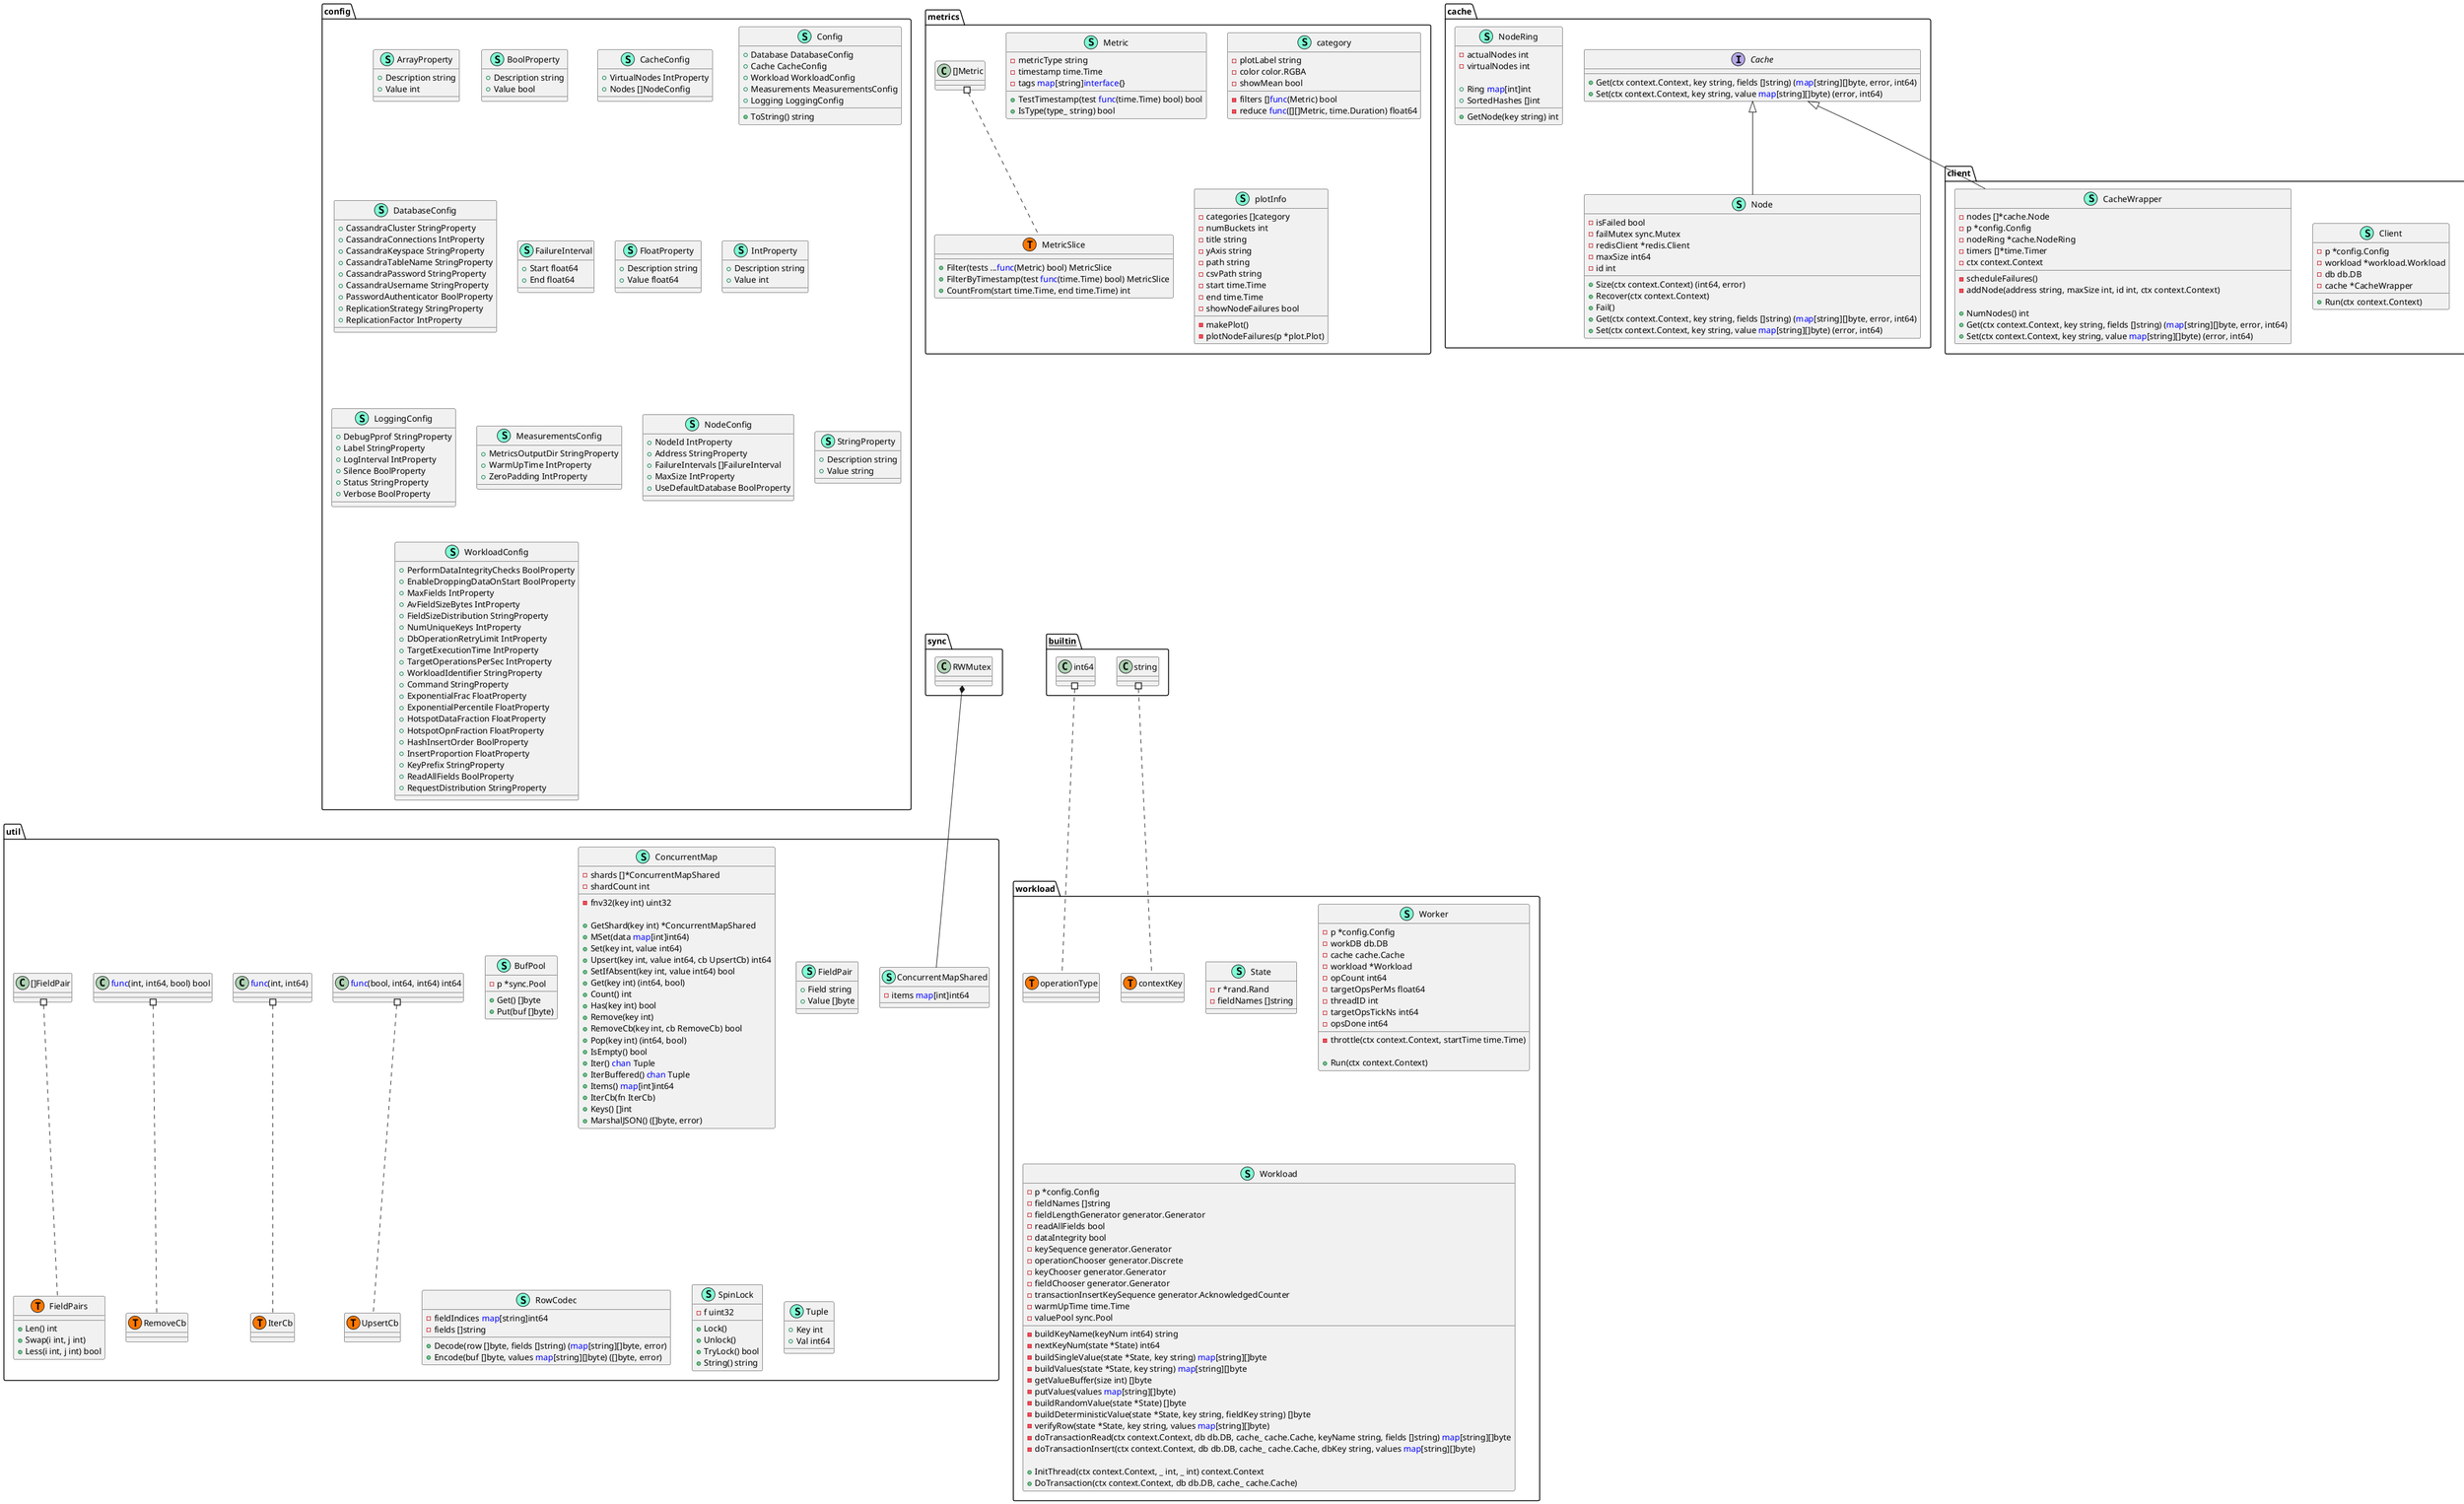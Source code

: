 @startuml
namespace cache {
    interface Cache  {
        + Get(ctx context.Context, key string, fields []string) (<font color=blue>map</font>[string][]byte, error, int64)
        + Set(ctx context.Context, key string, value <font color=blue>map</font>[string][]byte) (error, int64)

    }
    class Node << (S,Aquamarine) >> {
        - isFailed bool
        - failMutex sync.Mutex
        - redisClient *redis.Client
        - maxSize int64
        - id int

        + Size(ctx context.Context) (int64, error)
        + Recover(ctx context.Context) 
        + Fail() 
        + Get(ctx context.Context, key string, fields []string) (<font color=blue>map</font>[string][]byte, error, int64)
        + Set(ctx context.Context, key string, value <font color=blue>map</font>[string][]byte) (error, int64)

    }
    class NodeRing << (S,Aquamarine) >> {
        - actualNodes int
        - virtualNodes int

        + Ring <font color=blue>map</font>[int]int
        + SortedHashes []int

        + GetNode(key string) int

    }
}

"cache.Cache" <|-- "cache.Node"

namespace client {
    class CacheWrapper << (S,Aquamarine) >> {
        - nodes []*cache.Node
        - p *config.Config
        - nodeRing *cache.NodeRing
        - timers []*time.Timer
        - ctx context.Context

        - scheduleFailures() 
        - addNode(address string, maxSize int, id int, ctx context.Context) 

        + NumNodes() int
        + Get(ctx context.Context, key string, fields []string) (<font color=blue>map</font>[string][]byte, error, int64)
        + Set(ctx context.Context, key string, value <font color=blue>map</font>[string][]byte) (error, int64)

    }
    class Client << (S,Aquamarine) >> {
        - p *config.Config
        - workload *workload.Workload
        - db db.DB
        - cache *CacheWrapper

        + Run(ctx context.Context) 

    }
    class DbWrapper << (S,Aquamarine) >> {
        + DB db.DB
        + P *config.Config

        + Close() error
        + InitThread(ctx context.Context, threadID int, threadCount int) context.Context
        + CleanupThread(ctx context.Context) 
        + Read(ctx context.Context, table string, key string, fields []string) (<font color=blue>map</font>[string][]byte, error)
        + Insert(ctx context.Context, table string, key string, values <font color=blue>map</font>[string][]byte) error
        + Delete(ctx context.Context, table string, key string) error
        + Analyze(ctx context.Context, table string) error

    }
}

"cache.Cache" <|-- "client.CacheWrapper"
"db.AnalyzeDB" <|-- "client.DbWrapper"
"db.DB" <|-- "client.DbWrapper"

namespace config {
    class ArrayProperty << (S,Aquamarine) >> {
        + Description string
        + Value int

    }
    class BoolProperty << (S,Aquamarine) >> {
        + Description string
        + Value bool

    }
    class CacheConfig << (S,Aquamarine) >> {
        + VirtualNodes IntProperty
        + Nodes []NodeConfig

    }
    class Config << (S,Aquamarine) >> {
        + Database DatabaseConfig
        + Cache CacheConfig
        + Workload WorkloadConfig
        + Measurements MeasurementsConfig
        + Logging LoggingConfig

        + ToString() string

    }
    class DatabaseConfig << (S,Aquamarine) >> {
        + CassandraCluster StringProperty
        + CassandraConnections IntProperty
        + CassandraKeyspace StringProperty
        + CassandraTableName StringProperty
        + CassandraPassword StringProperty
        + CassandraUsername StringProperty
        + PasswordAuthenticator BoolProperty
        + ReplicationStrategy StringProperty
        + ReplicationFactor IntProperty

    }
    class FailureInterval << (S,Aquamarine) >> {
        + Start float64
        + End float64

    }
    class FloatProperty << (S,Aquamarine) >> {
        + Description string
        + Value float64

    }
    class IntProperty << (S,Aquamarine) >> {
        + Description string
        + Value int

    }
    class LoggingConfig << (S,Aquamarine) >> {
        + DebugPprof StringProperty
        + Label StringProperty
        + LogInterval IntProperty
        + Silence BoolProperty
        + Status StringProperty
        + Verbose BoolProperty

    }
    class MeasurementsConfig << (S,Aquamarine) >> {
        + MetricsOutputDir StringProperty
        + WarmUpTime IntProperty
        + ZeroPadding IntProperty

    }
    class NodeConfig << (S,Aquamarine) >> {
        + NodeId IntProperty
        + Address StringProperty
        + FailureIntervals []FailureInterval
        + MaxSize IntProperty
        + UseDefaultDatabase BoolProperty

    }
    class StringProperty << (S,Aquamarine) >> {
        + Description string
        + Value string

    }
    class WorkloadConfig << (S,Aquamarine) >> {
        + PerformDataIntegrityChecks BoolProperty
        + EnableDroppingDataOnStart BoolProperty
        + MaxFields IntProperty
        + AvFieldSizeBytes IntProperty
        + FieldSizeDistribution StringProperty
        + NumUniqueKeys IntProperty
        + DbOperationRetryLimit IntProperty
        + TargetExecutionTime IntProperty
        + TargetOperationsPerSec IntProperty
        + WorkloadIdentifier StringProperty
        + Command StringProperty
        + ExponentialFrac FloatProperty
        + ExponentialPercentile FloatProperty
        + HotspotDataFraction FloatProperty
        + HotspotOpnFraction FloatProperty
        + HashInsertOrder BoolProperty
        + InsertProportion FloatProperty
        + KeyPrefix StringProperty
        + ReadAllFields BoolProperty
        + RequestDistribution StringProperty

    }
}


namespace db {
    interface AnalyzeDB  {
        + Analyze(ctx context.Context, table string) error

    }
    class CassandraDB << (S,Aquamarine) >> {
        - p *config.Config
        - session *gocql.Session
        - verbose bool
        - bufPool *util.BufPool
        - fieldNames []string

        - createKeyspaceIfNotExists() error
        - createTableIfNotExists() error
        - resetTable() error
        - execQuery(ctx context.Context, query string, args ...<font color=blue>interface</font>{}) error

        + Close() error
        + InitThread(ctx context.Context, _ int, _ int) context.Context
        + CleanupThread(_ctx context.Context) 
        + Read(ctx context.Context, table string, key string, fields []string) (<font color=blue>map</font>[string][]byte, error)
        + Insert(ctx context.Context, table string, key string, values <font color=blue>map</font>[string][]byte) error
        + Delete(ctx context.Context, table string, key string) error

    }
    interface DB  {
        + Close() error
        + InitThread(ctx context.Context, threadID int, threadCount int) context.Context
        + CleanupThread(ctx context.Context) 
        + Read(ctx context.Context, table string, key string, fields []string) (<font color=blue>map</font>[string][]byte, error)
        + Insert(ctx context.Context, table string, key string, values <font color=blue>map</font>[string][]byte) error
        + Delete(ctx context.Context, table string, key string) error

    }
}

"db.DB" <|-- "db.CassandraDB"

namespace generator {
    class AcknowledgedCounter << (S,Aquamarine) >> {
        - c Counter
        - lock util.SpinLock
        - window []bool
        - limit int64

        + Next(r *rand.Rand) int64
        + Last() int64
        + Acknowledge(value int64) 

    }
    class Constant << (S,Aquamarine) >> {
        - value int64

        + Next(_ *rand.Rand) int64
        + Last() int64

    }
    class Counter << (S,Aquamarine) >> {
        - counter int64

        + Next(_ *rand.Rand) int64
        + Last() int64

    }
    class Discrete << (S,Aquamarine) >> {
        - values []discretePair

        + Next(r *rand.Rand) int64
        + Add(weight float64, value int64) 

    }
    class Exponential << (S,Aquamarine) >> {
        - gamma float64

        + Next(r *rand.Rand) int64

    }
    interface Generator  {
        + Next(r *rand.Rand) int64
        + Last() int64

    }
    class Histogram << (S,Aquamarine) >> {
        - blockSize int64
        - buckets []int64
        - area int64
        - weightedArea int64

        + Next(r *rand.Rand) int64

    }
    class Hotspot << (S,Aquamarine) >> {
        - lowerBound int64
        - upperBound int64
        - hotInterval int64
        - coldInterval int64
        - hotsetFraction float64
        - hotOpnFraction float64

        + Next(r *rand.Rand) int64

    }
    class Number << (S,Aquamarine) >> {
        + LastValue int64

        + SetLastValue(value int64) 
        + Last() int64

    }
    class ScrambledZipfian << (S,Aquamarine) >> {
        - gen *Zipfian
        - min int64
        - max int64
        - itemCount int64

        + Next(r *rand.Rand) int64

    }
    class Sequential << (S,Aquamarine) >> {
        - counter int64
        - interval int64
        - start int64

        + Next(_ *rand.Rand) int64
        + Last() int64

    }
    class SkewedLatest << (S,Aquamarine) >> {
        - basis Generator
        - zipfian *Zipfian

        + Next(r *rand.Rand) int64

    }
    class Uniform << (S,Aquamarine) >> {
        - lb int64
        - ub int64
        - interval int64

        + Next(r *rand.Rand) int64

    }
    class Zipfian << (S,Aquamarine) >> {
        - lock util.SpinLock
        - items int64
        - base int64
        - zipfianConstant float64
        - alpha float64
        - zetan float64
        - theta float64
        - eta float64
        - zeta2Theta float64
        - countForZeta int64
        - allowItemCountDecrease bool

        - zeta(st int64, n int64, thetaVal float64, initialSum float64) float64
        - next(r *rand.Rand, itemCount int64) int64

        + Next(r *rand.Rand) int64

    }
    class bucketInfo << (S,Aquamarine) >> {
        - location int64
        - value int64

    }
    class discretePair << (S,Aquamarine) >> {
        + Weight float64
        + Value int64

    }
}
"generator.Number" *-- "generator.Discrete"
"generator.Number" *-- "generator.Exponential"
"generator.Number" *-- "generator.Histogram"
"generator.Number" *-- "generator.Hotspot"
"generator.Number" *-- "generator.ScrambledZipfian"
"generator.Number" *-- "generator.SkewedLatest"
"generator.Number" *-- "generator.Uniform"
"generator.Number" *-- "generator.Zipfian"

"generator.Generator" <|-- "generator.AcknowledgedCounter"
"generator.Generator" <|-- "generator.Constant"
"generator.Generator" <|-- "generator.Counter"
"generator.Generator" <|-- "generator.Sequential"

namespace metrics {
    class Metric << (S,Aquamarine) >> {
        - metricType string
        - timestamp time.Time
        - tags <font color=blue>map</font>[string]<font color=blue>interface</font>{}

        + TestTimestamp(test <font color=blue>func</font>(time.Time) bool) bool
        + IsType(type_ string) bool

    }
    class MetricSlice << (S,Aquamarine) >> {
        + Filter(tests ...<font color=blue>func</font>(Metric) bool) MetricSlice
        + FilterByTimestamp(test <font color=blue>func</font>(time.Time) bool) MetricSlice
        + CountFrom(start time.Time, end time.Time) int

    }
    class category << (S,Aquamarine) >> {
        - filters []<font color=blue>func</font>(Metric) bool
        - reduce <font color=blue>func</font>([][]Metric, time.Duration) float64
        - plotLabel string
        - color color.RGBA
        - showMean bool

    }
    class metrics.MetricSlice << (T, #FF7700) >>  {
    }
    class plotInfo << (S,Aquamarine) >> {
        - categories []category
        - numBuckets int
        - title string
        - yAxis string
        - path string
        - csvPath string
        - start time.Time
        - end time.Time
        - showNodeFailures bool

        - makePlot() 
        - plotNodeFailures(p *plot.Plot) 

    }
}


namespace util {
    class BufPool << (S,Aquamarine) >> {
        - p *sync.Pool

        + Get() []byte
        + Put(buf []byte) 

    }
    class ConcurrentMap << (S,Aquamarine) >> {
        - shards []*ConcurrentMapShared
        - shardCount int

        - fnv32(key int) uint32

        + GetShard(key int) *ConcurrentMapShared
        + MSet(data <font color=blue>map</font>[int]int64) 
        + Set(key int, value int64) 
        + Upsert(key int, value int64, cb UpsertCb) int64
        + SetIfAbsent(key int, value int64) bool
        + Get(key int) (int64, bool)
        + Count() int
        + Has(key int) bool
        + Remove(key int) 
        + RemoveCb(key int, cb RemoveCb) bool
        + Pop(key int) (int64, bool)
        + IsEmpty() bool
        + Iter() <font color=blue>chan</font> Tuple
        + IterBuffered() <font color=blue>chan</font> Tuple
        + Items() <font color=blue>map</font>[int]int64
        + IterCb(fn IterCb) 
        + Keys() []int
        + MarshalJSON() ([]byte, error)

    }
    class ConcurrentMapShared << (S,Aquamarine) >> {
        - items <font color=blue>map</font>[int]int64

    }
    class FieldPair << (S,Aquamarine) >> {
        + Field string
        + Value []byte

    }
    class FieldPairs << (S,Aquamarine) >> {
        + Len() int
        + Swap(i int, j int) 
        + Less(i int, j int) bool

    }
    class RowCodec << (S,Aquamarine) >> {
        - fieldIndices <font color=blue>map</font>[string]int64
        - fields []string

        + Decode(row []byte, fields []string) (<font color=blue>map</font>[string][]byte, error)
        + Encode(buf []byte, values <font color=blue>map</font>[string][]byte) ([]byte, error)

    }
    class SpinLock << (S,Aquamarine) >> {
        - f uint32

        + Lock() 
        + Unlock() 
        + TryLock() bool
        + String() string

    }
    class Tuple << (S,Aquamarine) >> {
        + Key int
        + Val int64

    }
    class util.FieldPairs << (T, #FF7700) >>  {
    }
    class util.IterCb << (T, #FF7700) >>  {
    }
    class util.RemoveCb << (T, #FF7700) >>  {
    }
    class util.UpsertCb << (T, #FF7700) >>  {
    }
}
"sync.RWMutex" *-- "util.ConcurrentMapShared"


namespace workload {
    class State << (S,Aquamarine) >> {
        - r *rand.Rand
        - fieldNames []string

    }
    class Worker << (S,Aquamarine) >> {
        - p *config.Config
        - workDB db.DB
        - cache cache.Cache
        - workload *Workload
        - opCount int64
        - targetOpsPerMs float64
        - threadID int
        - targetOpsTickNs int64
        - opsDone int64

        - throttle(ctx context.Context, startTime time.Time) 

        + Run(ctx context.Context) 

    }
    class Workload << (S,Aquamarine) >> {
        - p *config.Config
        - fieldNames []string
        - fieldLengthGenerator generator.Generator
        - readAllFields bool
        - dataIntegrity bool
        - keySequence generator.Generator
        - operationChooser generator.Discrete
        - keyChooser generator.Generator
        - fieldChooser generator.Generator
        - transactionInsertKeySequence generator.AcknowledgedCounter
        - warmUpTime time.Time
        - valuePool sync.Pool

        - buildKeyName(keyNum int64) string
        - nextKeyNum(state *State) int64
        - buildSingleValue(state *State, key string) <font color=blue>map</font>[string][]byte
        - buildValues(state *State, key string) <font color=blue>map</font>[string][]byte
        - getValueBuffer(size int) []byte
        - putValues(values <font color=blue>map</font>[string][]byte) 
        - buildRandomValue(state *State) []byte
        - buildDeterministicValue(state *State, key string, fieldKey string) []byte
        - verifyRow(state *State, key string, values <font color=blue>map</font>[string][]byte) 
        - doTransactionRead(ctx context.Context, db db.DB, cache_ cache.Cache, keyName string, fields []string) <font color=blue>map</font>[string][]byte
        - doTransactionInsert(ctx context.Context, db db.DB, cache_ cache.Cache, dbKey string, values <font color=blue>map</font>[string][]byte) 

        + InitThread(ctx context.Context, _ int, _ int) context.Context
        + DoTransaction(ctx context.Context, db db.DB, cache_ cache.Cache) 

    }
    class workload.contextKey << (T, #FF7700) >>  {
    }
    class workload.operationType << (T, #FF7700) >>  {
    }
}


"__builtin__.int64" #.. "workload.operationType"
"__builtin__.string" #.. "workload.contextKey"
"metrics.[]Metric" #.. "metrics.MetricSlice"
"util.<font color=blue>func</font>(bool, int64, int64) int64" #.. "util.UpsertCb"
"util.<font color=blue>func</font>(int, int64) " #.. "util.IterCb"
"util.<font color=blue>func</font>(int, int64, bool) bool" #.. "util.RemoveCb"
"util.[]FieldPair" #.. "util.FieldPairs"
@enduml

